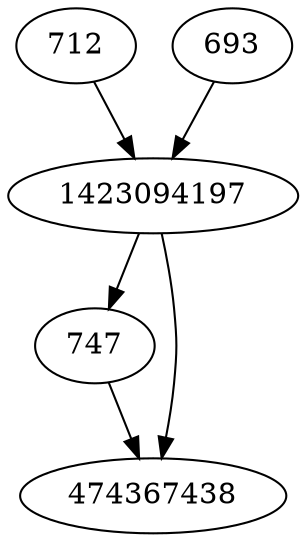 strict digraph  {
712;
747;
474367438;
693;
1423094197;
712 -> 1423094197;
747 -> 474367438;
693 -> 1423094197;
1423094197 -> 474367438;
1423094197 -> 747;
}
